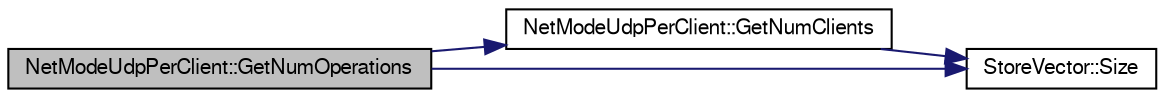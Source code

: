 digraph G
{
  edge [fontname="FreeSans",fontsize="10",labelfontname="FreeSans",labelfontsize="10"];
  node [fontname="FreeSans",fontsize="10",shape=record];
  rankdir=LR;
  Node1 [label="NetModeUdpPerClient::GetNumOperations",height=0.2,width=0.4,color="black", fillcolor="grey75", style="filled" fontcolor="black"];
  Node1 -> Node2 [color="midnightblue",fontsize="10",style="solid",fontname="FreeSans"];
  Node2 [label="NetModeUdpPerClient::GetNumClients",height=0.2,width=0.4,color="black", fillcolor="white", style="filled",URL="$class_net_mode_udp_per_client.html#a7c53b77684eb18b997182f7c8c861b8f"];
  Node2 -> Node3 [color="midnightblue",fontsize="10",style="solid",fontname="FreeSans"];
  Node3 [label="StoreVector::Size",height=0.2,width=0.4,color="black", fillcolor="white", style="filled",URL="$class_store_vector.html#a161dc8c23affc6290c7dced3f1b77382"];
  Node1 -> Node3 [color="midnightblue",fontsize="10",style="solid",fontname="FreeSans"];
}
